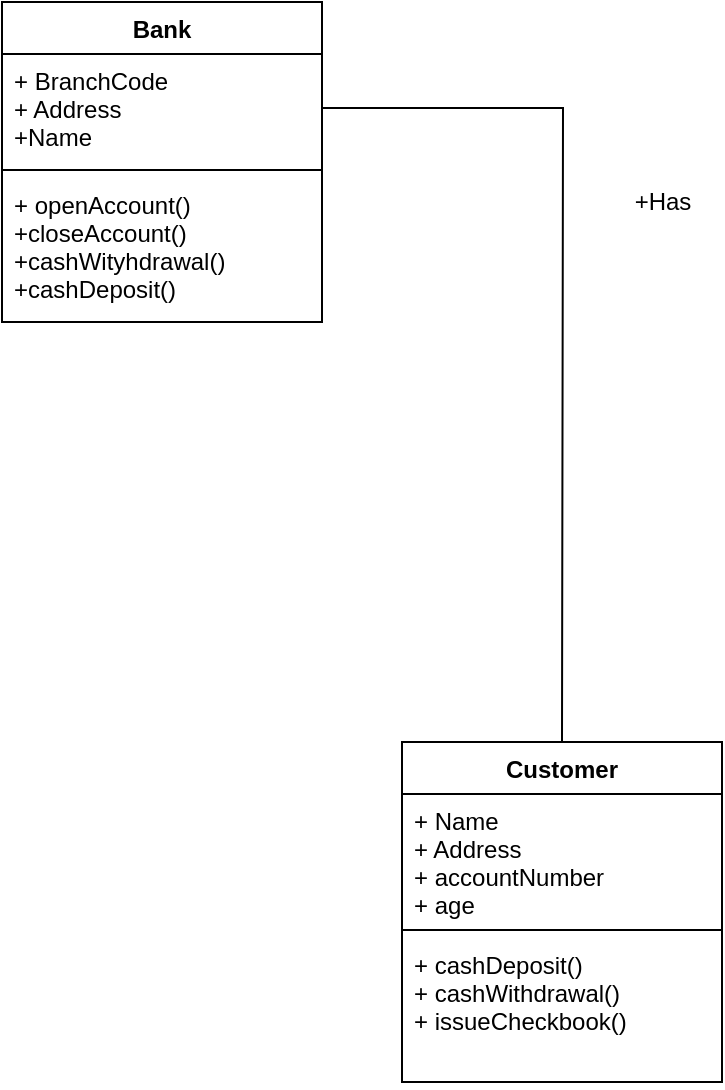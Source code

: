 <mxfile version="13.9.6" type="github">
  <diagram id="C5RBs43oDa-KdzZeNtuy" name="Page-1">
    <mxGraphModel dx="1280" dy="587" grid="1" gridSize="10" guides="1" tooltips="1" connect="1" arrows="1" fold="1" page="1" pageScale="1" pageWidth="827" pageHeight="1169" math="0" shadow="0">
      <root>
        <mxCell id="WIyWlLk6GJQsqaUBKTNV-0" />
        <mxCell id="WIyWlLk6GJQsqaUBKTNV-1" parent="WIyWlLk6GJQsqaUBKTNV-0" />
        <mxCell id="MtKpAlEyyddQfRHHf3SG-0" value="Bank" style="swimlane;fontStyle=1;align=center;verticalAlign=top;childLayout=stackLayout;horizontal=1;startSize=26;horizontalStack=0;resizeParent=1;resizeParentMax=0;resizeLast=0;collapsible=1;marginBottom=0;" vertex="1" parent="WIyWlLk6GJQsqaUBKTNV-1">
          <mxGeometry x="310" y="30" width="160" height="160" as="geometry" />
        </mxCell>
        <mxCell id="MtKpAlEyyddQfRHHf3SG-1" value="+ BranchCode&#xa;+ Address&#xa;+Name&#xa;" style="text;strokeColor=none;fillColor=none;align=left;verticalAlign=top;spacingLeft=4;spacingRight=4;overflow=hidden;rotatable=0;points=[[0,0.5],[1,0.5]];portConstraint=eastwest;" vertex="1" parent="MtKpAlEyyddQfRHHf3SG-0">
          <mxGeometry y="26" width="160" height="54" as="geometry" />
        </mxCell>
        <mxCell id="MtKpAlEyyddQfRHHf3SG-2" value="" style="line;strokeWidth=1;fillColor=none;align=left;verticalAlign=middle;spacingTop=-1;spacingLeft=3;spacingRight=3;rotatable=0;labelPosition=right;points=[];portConstraint=eastwest;" vertex="1" parent="MtKpAlEyyddQfRHHf3SG-0">
          <mxGeometry y="80" width="160" height="8" as="geometry" />
        </mxCell>
        <mxCell id="MtKpAlEyyddQfRHHf3SG-3" value="+ openAccount()&#xa;+closeAccount()&#xa;+cashWityhdrawal()&#xa;+cashDeposit()" style="text;strokeColor=none;fillColor=none;align=left;verticalAlign=top;spacingLeft=4;spacingRight=4;overflow=hidden;rotatable=0;points=[[0,0.5],[1,0.5]];portConstraint=eastwest;" vertex="1" parent="MtKpAlEyyddQfRHHf3SG-0">
          <mxGeometry y="88" width="160" height="72" as="geometry" />
        </mxCell>
        <mxCell id="MtKpAlEyyddQfRHHf3SG-4" value="+Has" style="text;html=1;align=center;verticalAlign=middle;resizable=0;points=[];autosize=1;" vertex="1" parent="WIyWlLk6GJQsqaUBKTNV-1">
          <mxGeometry x="620" y="120" width="40" height="20" as="geometry" />
        </mxCell>
        <mxCell id="MtKpAlEyyddQfRHHf3SG-6" style="edgeStyle=orthogonalEdgeStyle;rounded=0;orthogonalLoop=1;jettySize=auto;html=1;endArrow=none;endFill=0;" edge="1" parent="WIyWlLk6GJQsqaUBKTNV-1" source="MtKpAlEyyddQfRHHf3SG-1">
          <mxGeometry relative="1" as="geometry">
            <mxPoint x="590" y="400" as="targetPoint" />
          </mxGeometry>
        </mxCell>
        <mxCell id="MtKpAlEyyddQfRHHf3SG-7" value="Customer" style="swimlane;fontStyle=1;align=center;verticalAlign=top;childLayout=stackLayout;horizontal=1;startSize=26;horizontalStack=0;resizeParent=1;resizeParentMax=0;resizeLast=0;collapsible=1;marginBottom=0;" vertex="1" parent="WIyWlLk6GJQsqaUBKTNV-1">
          <mxGeometry x="510" y="400" width="160" height="170" as="geometry" />
        </mxCell>
        <mxCell id="MtKpAlEyyddQfRHHf3SG-8" value="+ Name&#xa;+ Address&#xa;+ accountNumber&#xa;+ age" style="text;strokeColor=none;fillColor=none;align=left;verticalAlign=top;spacingLeft=4;spacingRight=4;overflow=hidden;rotatable=0;points=[[0,0.5],[1,0.5]];portConstraint=eastwest;" vertex="1" parent="MtKpAlEyyddQfRHHf3SG-7">
          <mxGeometry y="26" width="160" height="64" as="geometry" />
        </mxCell>
        <mxCell id="MtKpAlEyyddQfRHHf3SG-9" value="" style="line;strokeWidth=1;fillColor=none;align=left;verticalAlign=middle;spacingTop=-1;spacingLeft=3;spacingRight=3;rotatable=0;labelPosition=right;points=[];portConstraint=eastwest;" vertex="1" parent="MtKpAlEyyddQfRHHf3SG-7">
          <mxGeometry y="90" width="160" height="8" as="geometry" />
        </mxCell>
        <mxCell id="MtKpAlEyyddQfRHHf3SG-10" value="+ cashDeposit()&#xa;+ cashWithdrawal()&#xa;+ issueCheckbook()&#xa;" style="text;strokeColor=none;fillColor=none;align=left;verticalAlign=top;spacingLeft=4;spacingRight=4;overflow=hidden;rotatable=0;points=[[0,0.5],[1,0.5]];portConstraint=eastwest;" vertex="1" parent="MtKpAlEyyddQfRHHf3SG-7">
          <mxGeometry y="98" width="160" height="72" as="geometry" />
        </mxCell>
      </root>
    </mxGraphModel>
  </diagram>
</mxfile>
